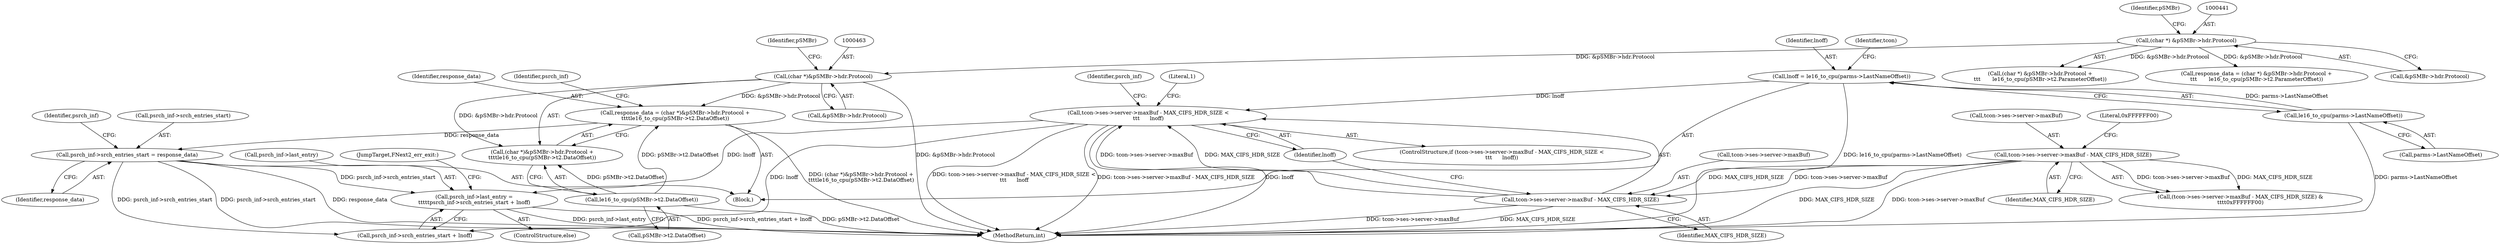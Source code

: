 digraph "0_linux_9438fabb73eb48055b58b89fc51e0bc4db22fabd@integer" {
"1000566" [label="(Call,psrch_inf->last_entry =\n\t\t\t\t\tpsrch_inf->srch_entries_start + lnoff)"];
"1000489" [label="(Call,psrch_inf->srch_entries_start = response_data)"];
"1000459" [label="(Call,response_data = (char *)&pSMBr->hdr.Protocol +\n\t\t\t\tle16_to_cpu(pSMBr->t2.DataOffset))"];
"1000462" [label="(Call,(char *)&pSMBr->hdr.Protocol)"];
"1000440" [label="(Call,(char *) &pSMBr->hdr.Protocol)"];
"1000470" [label="(Call,le16_to_cpu(pSMBr->t2.DataOffset))"];
"1000543" [label="(Call,tcon->ses->server->maxBuf - MAX_CIFS_HDR_SIZE <\n\t\t\t      lnoff)"];
"1000544" [label="(Call,tcon->ses->server->maxBuf - MAX_CIFS_HDR_SIZE)"];
"1000187" [label="(Call,tcon->ses->server->maxBuf - MAX_CIFS_HDR_SIZE)"];
"1000536" [label="(Call,lnoff = le16_to_cpu(parms->LastNameOffset))"];
"1000538" [label="(Call,le16_to_cpu(parms->LastNameOffset))"];
"1000556" [label="(Literal,1)"];
"1000496" [label="(Identifier,psrch_inf)"];
"1000542" [label="(ControlStructure,if (tcon->ses->server->maxBuf - MAX_CIFS_HDR_SIZE <\n\t\t\t      lnoff))"];
"1000471" [label="(Call,pSMBr->t2.DataOffset)"];
"1000437" [label="(Call,response_data = (char *) &pSMBr->hdr.Protocol +\n\t\t\t       le16_to_cpu(pSMBr->t2.ParameterOffset))"];
"1000439" [label="(Call,(char *) &pSMBr->hdr.Protocol +\n\t\t\t       le16_to_cpu(pSMBr->t2.ParameterOffset))"];
"1000539" [label="(Call,parms->LastNameOffset)"];
"1000461" [label="(Call,(char *)&pSMBr->hdr.Protocol +\n\t\t\t\tle16_to_cpu(pSMBr->t2.DataOffset))"];
"1000464" [label="(Call,&pSMBr->hdr.Protocol)"];
"1000478" [label="(Identifier,psrch_inf)"];
"1000545" [label="(Call,tcon->ses->server->maxBuf)"];
"1000537" [label="(Identifier,lnoff)"];
"1000565" [label="(ControlStructure,else)"];
"1000196" [label="(Literal,0xFFFFFF00)"];
"1000451" [label="(Identifier,pSMBr)"];
"1000570" [label="(Call,psrch_inf->srch_entries_start + lnoff)"];
"1000440" [label="(Call,(char *) &pSMBr->hdr.Protocol)"];
"1000553" [label="(Identifier,lnoff)"];
"1000536" [label="(Call,lnoff = le16_to_cpu(parms->LastNameOffset))"];
"1000186" [label="(Call,(tcon->ses->server->maxBuf - MAX_CIFS_HDR_SIZE) &\n\t\t\t\t0xFFFFFF00)"];
"1000552" [label="(Identifier,MAX_CIFS_HDR_SIZE)"];
"1000187" [label="(Call,tcon->ses->server->maxBuf - MAX_CIFS_HDR_SIZE)"];
"1000548" [label="(Identifier,tcon)"];
"1000575" [label="(JumpTarget,FNext2_err_exit:)"];
"1000459" [label="(Call,response_data = (char *)&pSMBr->hdr.Protocol +\n\t\t\t\tle16_to_cpu(pSMBr->t2.DataOffset))"];
"1000568" [label="(Identifier,psrch_inf)"];
"1000489" [label="(Call,psrch_inf->srch_entries_start = response_data)"];
"1000493" [label="(Identifier,response_data)"];
"1000470" [label="(Call,le16_to_cpu(pSMBr->t2.DataOffset))"];
"1000566" [label="(Call,psrch_inf->last_entry =\n\t\t\t\t\tpsrch_inf->srch_entries_start + lnoff)"];
"1000195" [label="(Identifier,MAX_CIFS_HDR_SIZE)"];
"1000544" [label="(Call,tcon->ses->server->maxBuf - MAX_CIFS_HDR_SIZE)"];
"1000442" [label="(Call,&pSMBr->hdr.Protocol)"];
"1000538" [label="(Call,le16_to_cpu(parms->LastNameOffset))"];
"1000543" [label="(Call,tcon->ses->server->maxBuf - MAX_CIFS_HDR_SIZE <\n\t\t\t      lnoff)"];
"1000584" [label="(MethodReturn,int)"];
"1000462" [label="(Call,(char *)&pSMBr->hdr.Protocol)"];
"1000567" [label="(Call,psrch_inf->last_entry)"];
"1000416" [label="(Block,)"];
"1000460" [label="(Identifier,response_data)"];
"1000473" [label="(Identifier,pSMBr)"];
"1000490" [label="(Call,psrch_inf->srch_entries_start)"];
"1000188" [label="(Call,tcon->ses->server->maxBuf)"];
"1000566" -> "1000565"  [label="AST: "];
"1000566" -> "1000570"  [label="CFG: "];
"1000567" -> "1000566"  [label="AST: "];
"1000570" -> "1000566"  [label="AST: "];
"1000575" -> "1000566"  [label="CFG: "];
"1000566" -> "1000584"  [label="DDG: psrch_inf->last_entry"];
"1000566" -> "1000584"  [label="DDG: psrch_inf->srch_entries_start + lnoff"];
"1000489" -> "1000566"  [label="DDG: psrch_inf->srch_entries_start"];
"1000543" -> "1000566"  [label="DDG: lnoff"];
"1000489" -> "1000416"  [label="AST: "];
"1000489" -> "1000493"  [label="CFG: "];
"1000490" -> "1000489"  [label="AST: "];
"1000493" -> "1000489"  [label="AST: "];
"1000496" -> "1000489"  [label="CFG: "];
"1000489" -> "1000584"  [label="DDG: response_data"];
"1000489" -> "1000584"  [label="DDG: psrch_inf->srch_entries_start"];
"1000459" -> "1000489"  [label="DDG: response_data"];
"1000489" -> "1000570"  [label="DDG: psrch_inf->srch_entries_start"];
"1000459" -> "1000416"  [label="AST: "];
"1000459" -> "1000461"  [label="CFG: "];
"1000460" -> "1000459"  [label="AST: "];
"1000461" -> "1000459"  [label="AST: "];
"1000478" -> "1000459"  [label="CFG: "];
"1000459" -> "1000584"  [label="DDG: (char *)&pSMBr->hdr.Protocol +\n\t\t\t\tle16_to_cpu(pSMBr->t2.DataOffset)"];
"1000462" -> "1000459"  [label="DDG: &pSMBr->hdr.Protocol"];
"1000470" -> "1000459"  [label="DDG: pSMBr->t2.DataOffset"];
"1000462" -> "1000461"  [label="AST: "];
"1000462" -> "1000464"  [label="CFG: "];
"1000463" -> "1000462"  [label="AST: "];
"1000464" -> "1000462"  [label="AST: "];
"1000473" -> "1000462"  [label="CFG: "];
"1000462" -> "1000584"  [label="DDG: &pSMBr->hdr.Protocol"];
"1000462" -> "1000461"  [label="DDG: &pSMBr->hdr.Protocol"];
"1000440" -> "1000462"  [label="DDG: &pSMBr->hdr.Protocol"];
"1000440" -> "1000439"  [label="AST: "];
"1000440" -> "1000442"  [label="CFG: "];
"1000441" -> "1000440"  [label="AST: "];
"1000442" -> "1000440"  [label="AST: "];
"1000451" -> "1000440"  [label="CFG: "];
"1000440" -> "1000437"  [label="DDG: &pSMBr->hdr.Protocol"];
"1000440" -> "1000439"  [label="DDG: &pSMBr->hdr.Protocol"];
"1000470" -> "1000461"  [label="AST: "];
"1000470" -> "1000471"  [label="CFG: "];
"1000471" -> "1000470"  [label="AST: "];
"1000461" -> "1000470"  [label="CFG: "];
"1000470" -> "1000584"  [label="DDG: pSMBr->t2.DataOffset"];
"1000470" -> "1000461"  [label="DDG: pSMBr->t2.DataOffset"];
"1000543" -> "1000542"  [label="AST: "];
"1000543" -> "1000553"  [label="CFG: "];
"1000544" -> "1000543"  [label="AST: "];
"1000553" -> "1000543"  [label="AST: "];
"1000556" -> "1000543"  [label="CFG: "];
"1000568" -> "1000543"  [label="CFG: "];
"1000543" -> "1000584"  [label="DDG: lnoff"];
"1000543" -> "1000584"  [label="DDG: tcon->ses->server->maxBuf - MAX_CIFS_HDR_SIZE <\n\t\t\t      lnoff"];
"1000543" -> "1000584"  [label="DDG: tcon->ses->server->maxBuf - MAX_CIFS_HDR_SIZE"];
"1000544" -> "1000543"  [label="DDG: tcon->ses->server->maxBuf"];
"1000544" -> "1000543"  [label="DDG: MAX_CIFS_HDR_SIZE"];
"1000536" -> "1000543"  [label="DDG: lnoff"];
"1000543" -> "1000570"  [label="DDG: lnoff"];
"1000544" -> "1000552"  [label="CFG: "];
"1000545" -> "1000544"  [label="AST: "];
"1000552" -> "1000544"  [label="AST: "];
"1000553" -> "1000544"  [label="CFG: "];
"1000544" -> "1000584"  [label="DDG: tcon->ses->server->maxBuf"];
"1000544" -> "1000584"  [label="DDG: MAX_CIFS_HDR_SIZE"];
"1000187" -> "1000544"  [label="DDG: tcon->ses->server->maxBuf"];
"1000187" -> "1000544"  [label="DDG: MAX_CIFS_HDR_SIZE"];
"1000187" -> "1000186"  [label="AST: "];
"1000187" -> "1000195"  [label="CFG: "];
"1000188" -> "1000187"  [label="AST: "];
"1000195" -> "1000187"  [label="AST: "];
"1000196" -> "1000187"  [label="CFG: "];
"1000187" -> "1000584"  [label="DDG: tcon->ses->server->maxBuf"];
"1000187" -> "1000584"  [label="DDG: MAX_CIFS_HDR_SIZE"];
"1000187" -> "1000186"  [label="DDG: tcon->ses->server->maxBuf"];
"1000187" -> "1000186"  [label="DDG: MAX_CIFS_HDR_SIZE"];
"1000536" -> "1000416"  [label="AST: "];
"1000536" -> "1000538"  [label="CFG: "];
"1000537" -> "1000536"  [label="AST: "];
"1000538" -> "1000536"  [label="AST: "];
"1000548" -> "1000536"  [label="CFG: "];
"1000536" -> "1000584"  [label="DDG: le16_to_cpu(parms->LastNameOffset)"];
"1000538" -> "1000536"  [label="DDG: parms->LastNameOffset"];
"1000538" -> "1000539"  [label="CFG: "];
"1000539" -> "1000538"  [label="AST: "];
"1000538" -> "1000584"  [label="DDG: parms->LastNameOffset"];
}
